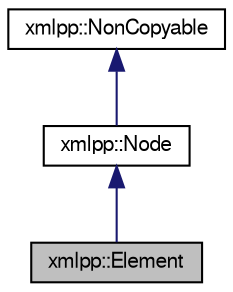 digraph G
{
  bgcolor="transparent";
  edge [fontname="FreeSans",fontsize=10,labelfontname="FreeSans",labelfontsize=10];
  node [fontname="FreeSans",fontsize=10,shape=record];
  Node1 [label="xmlpp::Element",height=0.2,width=0.4,color="black", fillcolor="grey75", style="filled" fontcolor="black"];
  Node2 -> Node1 [dir=back,color="midnightblue",fontsize=10,style="solid",fontname="FreeSans"];
  Node2 [label="xmlpp::Node",height=0.2,width=0.4,color="black",URL="$classxmlpp_1_1Node.html",tooltip="Represents XML Nodes."];
  Node3 -> Node2 [dir=back,color="midnightblue",fontsize=10,style="solid",fontname="FreeSans"];
  Node3 [label="xmlpp::NonCopyable",height=0.2,width=0.4,color="black",URL="$classxmlpp_1_1NonCopyable.html",tooltip="Herited by classes which cannot be copied."];
}
